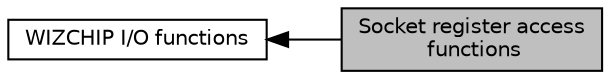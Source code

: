digraph "Socket register access functions"
{
  edge [fontname="Helvetica",fontsize="10",labelfontname="Helvetica",labelfontsize="10"];
  node [fontname="Helvetica",fontsize="10",shape=box];
  rankdir=LR;
  Node2 [label="WIZCHIP I/O functions",height=0.2,width=0.4,color="black", fillcolor="white", style="filled",URL="$group___w_i_z_c_h_i_p___i_o___functions.html",tooltip="This supports the basic I/O functions for WIZCHIP register."];
  Node1 [label="Socket register access\l functions",height=0.2,width=0.4,color="black", fillcolor="grey75", style="filled", fontcolor="black",tooltip="These are functions to access socket registers."];
  Node2->Node1 [shape=plaintext, dir="back", style="solid"];
}
